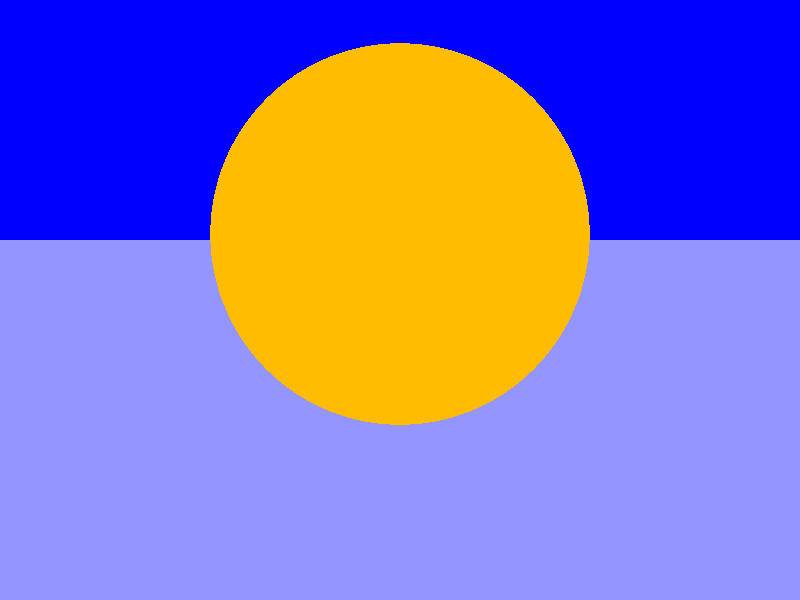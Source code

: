 // Persistence Of Vision raytracer version 2.0, sample file.

// This data file makes a good starting point for developing tests and
// new data files.  It is also used as the benchmark for the timing tests.

#include "colors.inc"
#include "textures.inc"

camera {
   location  <0, 3,-10>
   direction <0, 0,  1>
   up        <0, 1,  0>
   right   <4/3, 0,  0>
   look_at   <0, 2, 0>
}

light_source {<10, 20, -30> color White}

// Sky sphere 
sphere { <0, 0, 0>, 10000
   pigment {color blue 1}
   finish {Luminous}
}

// Floor plane 
plane { y, 0
   pigment {NeonBlue}
   finish {ambient 0.15 diffuse 0.8}
}

// Sphere object 
sphere { <0, 3, 0>, 3
   pigment {Orange}
   finish {
      ambient 0.2
      diffuse 0.7
      phong 1
      phong_size 80
      brilliance 2
   }
}
